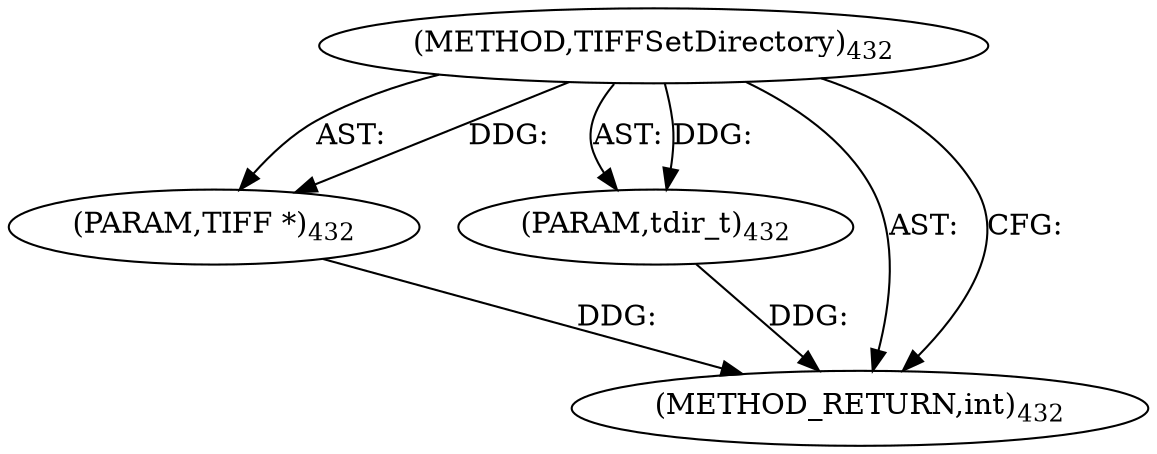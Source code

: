 digraph "TIFFSetDirectory" {  
"8798" [label = <(METHOD,TIFFSetDirectory)<SUB>432</SUB>> ]
"8799" [label = <(PARAM,TIFF *)<SUB>432</SUB>> ]
"8800" [label = <(PARAM,tdir_t)<SUB>432</SUB>> ]
"8801" [label = <(METHOD_RETURN,int)<SUB>432</SUB>> ]
  "8798" -> "8799"  [ label = "AST: "] 
  "8798" -> "8800"  [ label = "AST: "] 
  "8798" -> "8801"  [ label = "AST: "] 
  "8798" -> "8801"  [ label = "CFG: "] 
  "8799" -> "8801"  [ label = "DDG: "] 
  "8800" -> "8801"  [ label = "DDG: "] 
  "8798" -> "8799"  [ label = "DDG: "] 
  "8798" -> "8800"  [ label = "DDG: "] 
}
